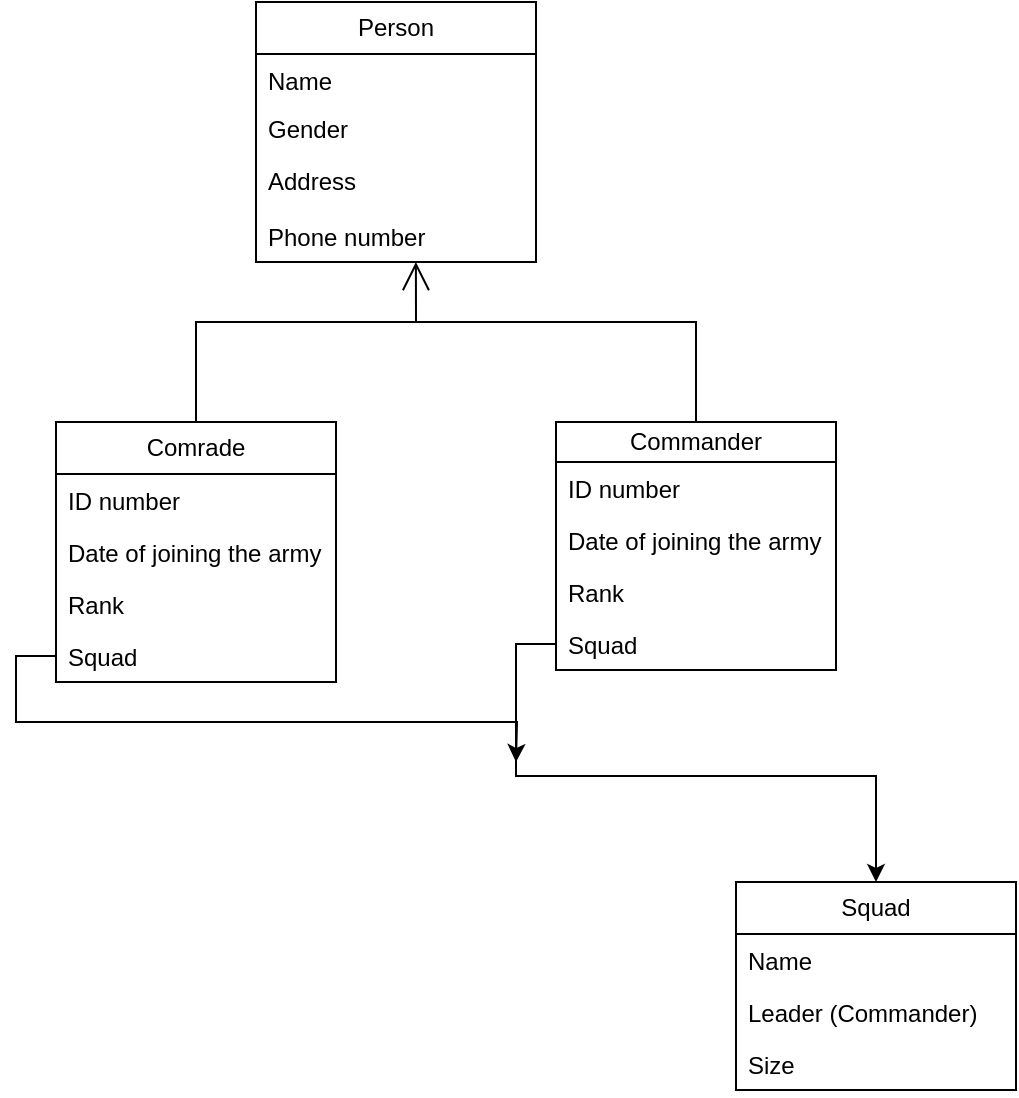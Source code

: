 <mxfile version="21.1.2" type="github">
  <diagram id="C5RBs43oDa-KdzZeNtuy" name="Page-1">
    <mxGraphModel dx="1050" dy="1742" grid="1" gridSize="10" guides="1" tooltips="1" connect="1" arrows="1" fold="1" page="1" pageScale="1" pageWidth="827" pageHeight="1169" math="0" shadow="0">
      <root>
        <mxCell id="WIyWlLk6GJQsqaUBKTNV-0" />
        <mxCell id="WIyWlLk6GJQsqaUBKTNV-1" parent="WIyWlLk6GJQsqaUBKTNV-0" />
        <mxCell id="p8srFtHOGrcWM78TPnJH-8" value="Person" style="swimlane;fontStyle=0;childLayout=stackLayout;horizontal=1;startSize=26;fillColor=none;horizontalStack=0;resizeParent=1;resizeParentMax=0;resizeLast=0;collapsible=1;marginBottom=0;whiteSpace=wrap;html=1;" vertex="1" parent="WIyWlLk6GJQsqaUBKTNV-1">
          <mxGeometry x="150" y="-440" width="140" height="130" as="geometry" />
        </mxCell>
        <mxCell id="p8srFtHOGrcWM78TPnJH-9" value="Name&lt;br&gt;" style="text;strokeColor=none;fillColor=none;align=left;verticalAlign=top;spacingLeft=4;spacingRight=4;overflow=hidden;rotatable=0;points=[[0,0.5],[1,0.5]];portConstraint=eastwest;whiteSpace=wrap;html=1;" vertex="1" parent="p8srFtHOGrcWM78TPnJH-8">
          <mxGeometry y="26" width="140" height="24" as="geometry" />
        </mxCell>
        <mxCell id="p8srFtHOGrcWM78TPnJH-10" value="Gender" style="text;strokeColor=none;fillColor=none;align=left;verticalAlign=top;spacingLeft=4;spacingRight=4;overflow=hidden;rotatable=0;points=[[0,0.5],[1,0.5]];portConstraint=eastwest;whiteSpace=wrap;html=1;" vertex="1" parent="p8srFtHOGrcWM78TPnJH-8">
          <mxGeometry y="50" width="140" height="26" as="geometry" />
        </mxCell>
        <mxCell id="p8srFtHOGrcWM78TPnJH-11" value="Address" style="text;strokeColor=none;fillColor=none;align=left;verticalAlign=top;spacingLeft=4;spacingRight=4;overflow=hidden;rotatable=0;points=[[0,0.5],[1,0.5]];portConstraint=eastwest;whiteSpace=wrap;html=1;" vertex="1" parent="p8srFtHOGrcWM78TPnJH-8">
          <mxGeometry y="76" width="140" height="28" as="geometry" />
        </mxCell>
        <mxCell id="p8srFtHOGrcWM78TPnJH-13" value="Phone number" style="text;strokeColor=none;fillColor=none;align=left;verticalAlign=top;spacingLeft=4;spacingRight=4;overflow=hidden;rotatable=0;points=[[0,0.5],[1,0.5]];portConstraint=eastwest;whiteSpace=wrap;html=1;" vertex="1" parent="p8srFtHOGrcWM78TPnJH-8">
          <mxGeometry y="104" width="140" height="26" as="geometry" />
        </mxCell>
        <mxCell id="p8srFtHOGrcWM78TPnJH-16" value="Comrade" style="swimlane;fontStyle=0;childLayout=stackLayout;horizontal=1;startSize=26;fillColor=none;horizontalStack=0;resizeParent=1;resizeParentMax=0;resizeLast=0;collapsible=1;marginBottom=0;whiteSpace=wrap;html=1;" vertex="1" parent="WIyWlLk6GJQsqaUBKTNV-1">
          <mxGeometry x="50" y="-230" width="140" height="130" as="geometry" />
        </mxCell>
        <mxCell id="p8srFtHOGrcWM78TPnJH-17" value="ID number" style="text;strokeColor=none;fillColor=none;align=left;verticalAlign=top;spacingLeft=4;spacingRight=4;overflow=hidden;rotatable=0;points=[[0,0.5],[1,0.5]];portConstraint=eastwest;whiteSpace=wrap;html=1;" vertex="1" parent="p8srFtHOGrcWM78TPnJH-16">
          <mxGeometry y="26" width="140" height="26" as="geometry" />
        </mxCell>
        <mxCell id="p8srFtHOGrcWM78TPnJH-18" value="Date of joining the army" style="text;strokeColor=none;fillColor=none;align=left;verticalAlign=top;spacingLeft=4;spacingRight=4;overflow=hidden;rotatable=0;points=[[0,0.5],[1,0.5]];portConstraint=eastwest;whiteSpace=wrap;html=1;" vertex="1" parent="p8srFtHOGrcWM78TPnJH-16">
          <mxGeometry y="52" width="140" height="26" as="geometry" />
        </mxCell>
        <mxCell id="p8srFtHOGrcWM78TPnJH-19" value="Rank&lt;br&gt;" style="text;strokeColor=none;fillColor=none;align=left;verticalAlign=top;spacingLeft=4;spacingRight=4;overflow=hidden;rotatable=0;points=[[0,0.5],[1,0.5]];portConstraint=eastwest;whiteSpace=wrap;html=1;" vertex="1" parent="p8srFtHOGrcWM78TPnJH-16">
          <mxGeometry y="78" width="140" height="26" as="geometry" />
        </mxCell>
        <mxCell id="p8srFtHOGrcWM78TPnJH-63" style="edgeStyle=orthogonalEdgeStyle;rounded=0;orthogonalLoop=1;jettySize=auto;html=1;exitX=0;exitY=0.5;exitDx=0;exitDy=0;" edge="1" parent="p8srFtHOGrcWM78TPnJH-16" source="p8srFtHOGrcWM78TPnJH-34">
          <mxGeometry relative="1" as="geometry">
            <mxPoint x="230" y="170" as="targetPoint" />
          </mxGeometry>
        </mxCell>
        <mxCell id="p8srFtHOGrcWM78TPnJH-34" value="Squad" style="text;strokeColor=none;fillColor=none;align=left;verticalAlign=top;spacingLeft=4;spacingRight=4;overflow=hidden;rotatable=0;points=[[0,0.5],[1,0.5]];portConstraint=eastwest;whiteSpace=wrap;html=1;" vertex="1" parent="p8srFtHOGrcWM78TPnJH-16">
          <mxGeometry y="104" width="140" height="26" as="geometry" />
        </mxCell>
        <mxCell id="p8srFtHOGrcWM78TPnJH-27" value="Commander" style="swimlane;fontStyle=0;childLayout=stackLayout;horizontal=1;startSize=20;fillColor=none;horizontalStack=0;resizeParent=1;resizeParentMax=0;resizeLast=0;collapsible=1;marginBottom=0;whiteSpace=wrap;html=1;" vertex="1" parent="WIyWlLk6GJQsqaUBKTNV-1">
          <mxGeometry x="300" y="-230" width="140" height="124" as="geometry" />
        </mxCell>
        <mxCell id="p8srFtHOGrcWM78TPnJH-28" value="ID number" style="text;strokeColor=none;fillColor=none;align=left;verticalAlign=top;spacingLeft=4;spacingRight=4;overflow=hidden;rotatable=0;points=[[0,0.5],[1,0.5]];portConstraint=eastwest;whiteSpace=wrap;html=1;" vertex="1" parent="p8srFtHOGrcWM78TPnJH-27">
          <mxGeometry y="20" width="140" height="26" as="geometry" />
        </mxCell>
        <mxCell id="p8srFtHOGrcWM78TPnJH-29" value="Date of joining the army" style="text;strokeColor=none;fillColor=none;align=left;verticalAlign=top;spacingLeft=4;spacingRight=4;overflow=hidden;rotatable=0;points=[[0,0.5],[1,0.5]];portConstraint=eastwest;whiteSpace=wrap;html=1;" vertex="1" parent="p8srFtHOGrcWM78TPnJH-27">
          <mxGeometry y="46" width="140" height="26" as="geometry" />
        </mxCell>
        <mxCell id="p8srFtHOGrcWM78TPnJH-30" value="Rank" style="text;strokeColor=none;fillColor=none;align=left;verticalAlign=top;spacingLeft=4;spacingRight=4;overflow=hidden;rotatable=0;points=[[0,0.5],[1,0.5]];portConstraint=eastwest;whiteSpace=wrap;html=1;" vertex="1" parent="p8srFtHOGrcWM78TPnJH-27">
          <mxGeometry y="72" width="140" height="26" as="geometry" />
        </mxCell>
        <mxCell id="p8srFtHOGrcWM78TPnJH-35" value="Squad" style="text;strokeColor=none;fillColor=none;align=left;verticalAlign=top;spacingLeft=4;spacingRight=4;overflow=hidden;rotatable=0;points=[[0,0.5],[1,0.5]];portConstraint=eastwest;whiteSpace=wrap;html=1;" vertex="1" parent="p8srFtHOGrcWM78TPnJH-27">
          <mxGeometry y="98" width="140" height="26" as="geometry" />
        </mxCell>
        <mxCell id="p8srFtHOGrcWM78TPnJH-48" value="" style="endArrow=open;endFill=1;endSize=12;html=1;rounded=0;entryX=0.571;entryY=1;entryDx=0;entryDy=0;entryPerimeter=0;exitX=0.5;exitY=0;exitDx=0;exitDy=0;" edge="1" parent="WIyWlLk6GJQsqaUBKTNV-1" source="p8srFtHOGrcWM78TPnJH-27" target="p8srFtHOGrcWM78TPnJH-13">
          <mxGeometry width="160" relative="1" as="geometry">
            <mxPoint x="330" y="-270" as="sourcePoint" />
            <mxPoint x="490" y="-270" as="targetPoint" />
            <Array as="points">
              <mxPoint x="370" y="-280" />
              <mxPoint x="230" y="-280" />
            </Array>
          </mxGeometry>
        </mxCell>
        <mxCell id="p8srFtHOGrcWM78TPnJH-52" value="" style="endArrow=none;html=1;rounded=0;exitX=0.5;exitY=0;exitDx=0;exitDy=0;" edge="1" parent="WIyWlLk6GJQsqaUBKTNV-1" source="p8srFtHOGrcWM78TPnJH-16">
          <mxGeometry width="50" height="50" relative="1" as="geometry">
            <mxPoint x="120" y="-280" as="sourcePoint" />
            <mxPoint x="230" y="-280" as="targetPoint" />
            <Array as="points">
              <mxPoint x="120" y="-280" />
            </Array>
          </mxGeometry>
        </mxCell>
        <mxCell id="p8srFtHOGrcWM78TPnJH-56" value="Squad" style="swimlane;fontStyle=0;childLayout=stackLayout;horizontal=1;startSize=26;fillColor=none;horizontalStack=0;resizeParent=1;resizeParentMax=0;resizeLast=0;collapsible=1;marginBottom=0;whiteSpace=wrap;html=1;" vertex="1" parent="WIyWlLk6GJQsqaUBKTNV-1">
          <mxGeometry x="390" width="140" height="104" as="geometry" />
        </mxCell>
        <mxCell id="p8srFtHOGrcWM78TPnJH-57" value="Name" style="text;strokeColor=none;fillColor=none;align=left;verticalAlign=top;spacingLeft=4;spacingRight=4;overflow=hidden;rotatable=0;points=[[0,0.5],[1,0.5]];portConstraint=eastwest;whiteSpace=wrap;html=1;" vertex="1" parent="p8srFtHOGrcWM78TPnJH-56">
          <mxGeometry y="26" width="140" height="26" as="geometry" />
        </mxCell>
        <mxCell id="p8srFtHOGrcWM78TPnJH-58" value="Leader (Commander)" style="text;strokeColor=none;fillColor=none;align=left;verticalAlign=top;spacingLeft=4;spacingRight=4;overflow=hidden;rotatable=0;points=[[0,0.5],[1,0.5]];portConstraint=eastwest;whiteSpace=wrap;html=1;" vertex="1" parent="p8srFtHOGrcWM78TPnJH-56">
          <mxGeometry y="52" width="140" height="26" as="geometry" />
        </mxCell>
        <mxCell id="p8srFtHOGrcWM78TPnJH-59" value="Size" style="text;strokeColor=none;fillColor=none;align=left;verticalAlign=top;spacingLeft=4;spacingRight=4;overflow=hidden;rotatable=0;points=[[0,0.5],[1,0.5]];portConstraint=eastwest;whiteSpace=wrap;html=1;" vertex="1" parent="p8srFtHOGrcWM78TPnJH-56">
          <mxGeometry y="78" width="140" height="26" as="geometry" />
        </mxCell>
        <mxCell id="p8srFtHOGrcWM78TPnJH-62" style="edgeStyle=orthogonalEdgeStyle;rounded=0;orthogonalLoop=1;jettySize=auto;html=1;exitX=0;exitY=0.5;exitDx=0;exitDy=0;entryX=0.5;entryY=0;entryDx=0;entryDy=0;" edge="1" parent="WIyWlLk6GJQsqaUBKTNV-1" source="p8srFtHOGrcWM78TPnJH-35" target="p8srFtHOGrcWM78TPnJH-56">
          <mxGeometry relative="1" as="geometry" />
        </mxCell>
      </root>
    </mxGraphModel>
  </diagram>
</mxfile>
